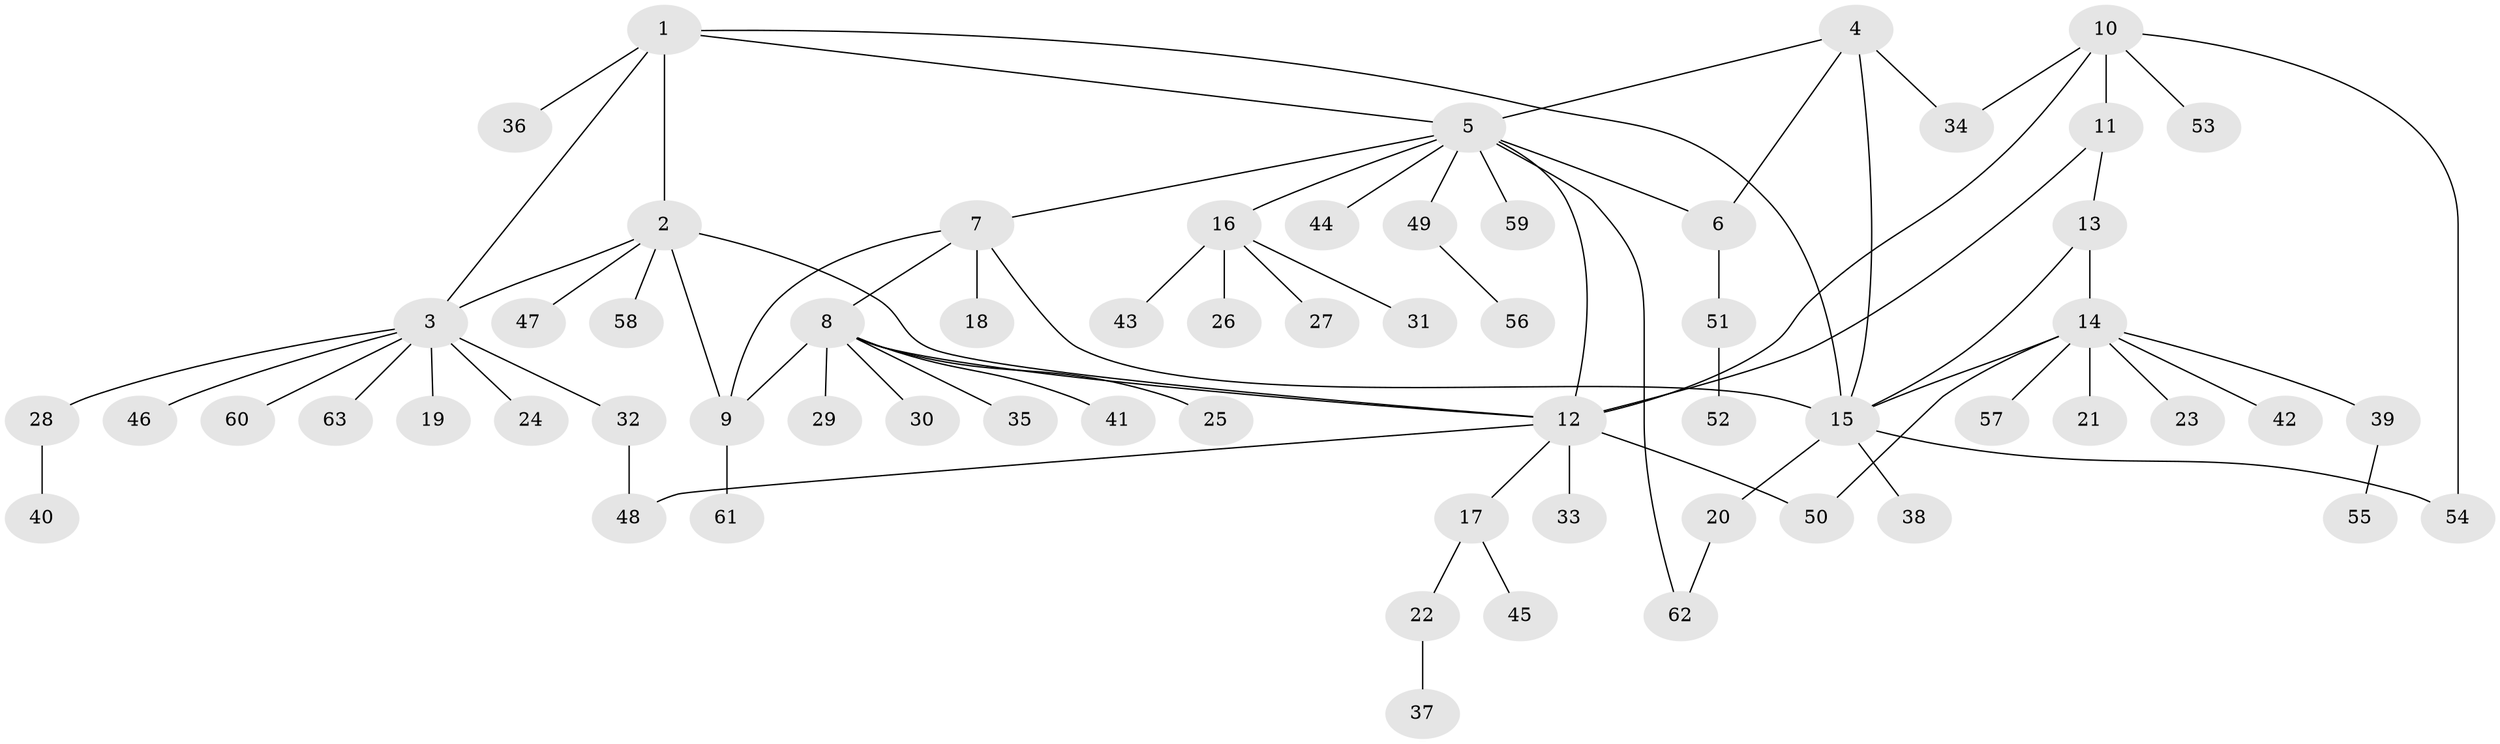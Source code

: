 // coarse degree distribution, {12: 0.021739130434782608, 5: 0.043478260869565216, 8: 0.043478260869565216, 4: 0.043478260869565216, 6: 0.043478260869565216, 3: 0.043478260869565216, 9: 0.021739130434782608, 7: 0.021739130434782608, 1: 0.6521739130434783, 2: 0.06521739130434782}
// Generated by graph-tools (version 1.1) at 2025/42/03/06/25 10:42:15]
// undirected, 63 vertices, 78 edges
graph export_dot {
graph [start="1"]
  node [color=gray90,style=filled];
  1;
  2;
  3;
  4;
  5;
  6;
  7;
  8;
  9;
  10;
  11;
  12;
  13;
  14;
  15;
  16;
  17;
  18;
  19;
  20;
  21;
  22;
  23;
  24;
  25;
  26;
  27;
  28;
  29;
  30;
  31;
  32;
  33;
  34;
  35;
  36;
  37;
  38;
  39;
  40;
  41;
  42;
  43;
  44;
  45;
  46;
  47;
  48;
  49;
  50;
  51;
  52;
  53;
  54;
  55;
  56;
  57;
  58;
  59;
  60;
  61;
  62;
  63;
  1 -- 2;
  1 -- 3;
  1 -- 5;
  1 -- 15;
  1 -- 36;
  2 -- 3;
  2 -- 9;
  2 -- 12;
  2 -- 47;
  2 -- 58;
  3 -- 19;
  3 -- 24;
  3 -- 28;
  3 -- 32;
  3 -- 46;
  3 -- 60;
  3 -- 63;
  4 -- 5;
  4 -- 6;
  4 -- 15;
  4 -- 34;
  5 -- 6;
  5 -- 7;
  5 -- 12;
  5 -- 16;
  5 -- 44;
  5 -- 49;
  5 -- 59;
  5 -- 62;
  6 -- 51;
  7 -- 8;
  7 -- 9;
  7 -- 15;
  7 -- 18;
  8 -- 9;
  8 -- 12;
  8 -- 25;
  8 -- 29;
  8 -- 30;
  8 -- 35;
  8 -- 41;
  9 -- 61;
  10 -- 11;
  10 -- 12;
  10 -- 34;
  10 -- 53;
  10 -- 54;
  11 -- 12;
  11 -- 13;
  12 -- 17;
  12 -- 33;
  12 -- 48;
  12 -- 50;
  13 -- 14;
  13 -- 15;
  14 -- 15;
  14 -- 21;
  14 -- 23;
  14 -- 39;
  14 -- 42;
  14 -- 50;
  14 -- 57;
  15 -- 20;
  15 -- 38;
  15 -- 54;
  16 -- 26;
  16 -- 27;
  16 -- 31;
  16 -- 43;
  17 -- 22;
  17 -- 45;
  20 -- 62;
  22 -- 37;
  28 -- 40;
  32 -- 48;
  39 -- 55;
  49 -- 56;
  51 -- 52;
}
